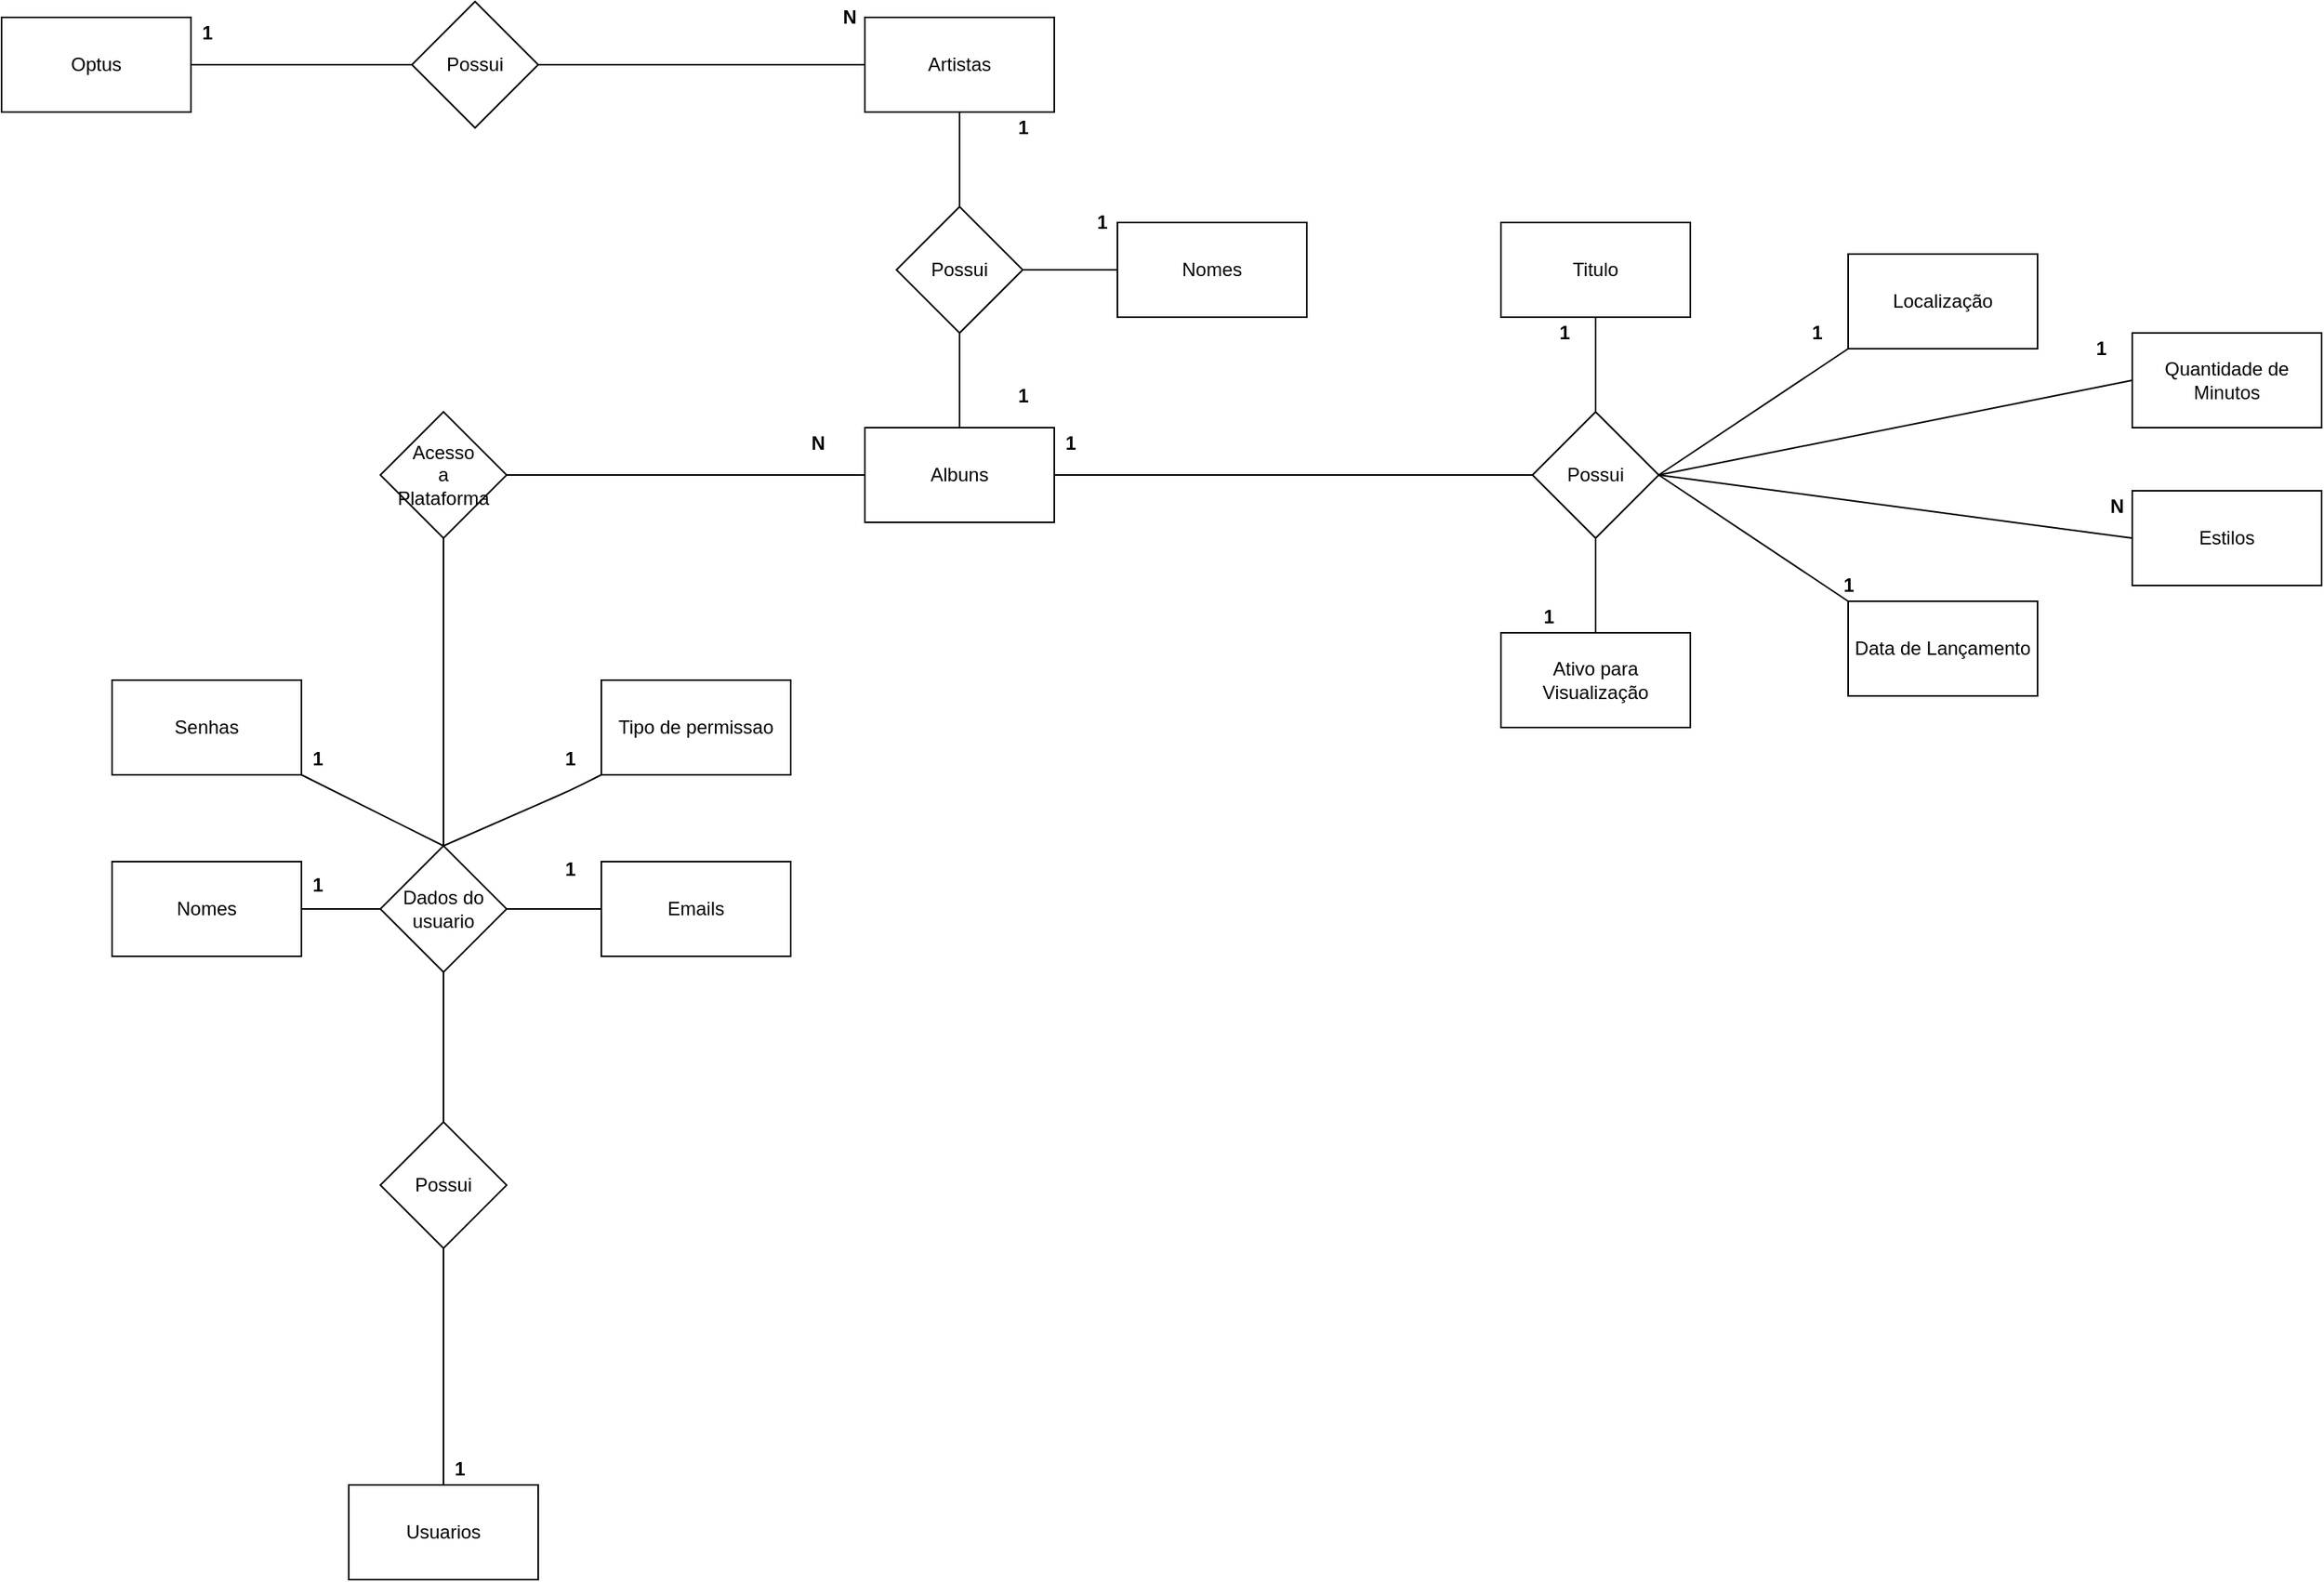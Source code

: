 <mxfile version="14.1.8" type="device"><diagram id="E32G2H14VfDhBkVN3JHe" name="Page-1"><mxGraphModel dx="846" dy="534" grid="1" gridSize="10" guides="1" tooltips="1" connect="1" arrows="1" fold="1" page="1" pageScale="1" pageWidth="827" pageHeight="1169" math="0" shadow="0"><root><mxCell id="0"/><mxCell id="1" parent="0"/><mxCell id="7WguA54hoAklqg1UvxFn-1" value="Optus" style="rounded=0;whiteSpace=wrap;html=1;" parent="1" vertex="1"><mxGeometry y="60" width="120" height="60" as="geometry"/></mxCell><mxCell id="7WguA54hoAklqg1UvxFn-2" value="Artistas" style="rounded=0;whiteSpace=wrap;html=1;" parent="1" vertex="1"><mxGeometry x="547" y="60" width="120" height="60" as="geometry"/></mxCell><mxCell id="7WguA54hoAklqg1UvxFn-9" value="" style="edgeStyle=orthogonalEdgeStyle;rounded=0;orthogonalLoop=1;jettySize=auto;html=1;endArrow=none;endFill=0;" parent="1" source="7WguA54hoAklqg1UvxFn-3" target="7WguA54hoAklqg1UvxFn-1" edge="1"><mxGeometry relative="1" as="geometry"/></mxCell><mxCell id="7WguA54hoAklqg1UvxFn-7" value="" style="edgeStyle=orthogonalEdgeStyle;rounded=0;orthogonalLoop=1;jettySize=auto;html=1;endArrow=none;endFill=0;" parent="1" source="7WguA54hoAklqg1UvxFn-4" target="7WguA54hoAklqg1UvxFn-2" edge="1"><mxGeometry relative="1" as="geometry"/></mxCell><mxCell id="7WguA54hoAklqg1UvxFn-35" value="" style="edgeStyle=orthogonalEdgeStyle;rounded=0;orthogonalLoop=1;jettySize=auto;html=1;endArrow=none;endFill=0;" parent="1" source="7WguA54hoAklqg1UvxFn-4" target="7WguA54hoAklqg1UvxFn-34" edge="1"><mxGeometry relative="1" as="geometry"/></mxCell><mxCell id="7WguA54hoAklqg1UvxFn-4" value="Possui" style="rhombus;whiteSpace=wrap;html=1;" parent="1" vertex="1"><mxGeometry x="567" y="180" width="80" height="80" as="geometry"/></mxCell><mxCell id="7WguA54hoAklqg1UvxFn-6" value="" style="edgeStyle=orthogonalEdgeStyle;rounded=0;orthogonalLoop=1;jettySize=auto;html=1;endArrow=none;endFill=0;" parent="1" source="7WguA54hoAklqg1UvxFn-5" target="7WguA54hoAklqg1UvxFn-4" edge="1"><mxGeometry relative="1" as="geometry"/></mxCell><mxCell id="7WguA54hoAklqg1UvxFn-5" value="Albuns" style="whiteSpace=wrap;html=1;" parent="1" vertex="1"><mxGeometry x="547" y="320" width="120" height="60" as="geometry"/></mxCell><mxCell id="7WguA54hoAklqg1UvxFn-11" value="Estilos" style="whiteSpace=wrap;html=1;" parent="1" vertex="1"><mxGeometry x="1350" y="360" width="120" height="60" as="geometry"/></mxCell><mxCell id="7WguA54hoAklqg1UvxFn-12" value="Usuarios" style="whiteSpace=wrap;html=1;" parent="1" vertex="1"><mxGeometry x="220" y="990" width="120" height="60" as="geometry"/></mxCell><mxCell id="7WguA54hoAklqg1UvxFn-13" value="Possui" style="rhombus;whiteSpace=wrap;html=1;" parent="1" vertex="1"><mxGeometry x="240" y="760" width="80" height="80" as="geometry"/></mxCell><mxCell id="7WguA54hoAklqg1UvxFn-14" value="Nomes" style="whiteSpace=wrap;html=1;" parent="1" vertex="1"><mxGeometry x="70" y="595" width="120" height="60" as="geometry"/></mxCell><mxCell id="7WguA54hoAklqg1UvxFn-15" value="Emails" style="whiteSpace=wrap;html=1;" parent="1" vertex="1"><mxGeometry x="380" y="595" width="120" height="60" as="geometry"/></mxCell><mxCell id="7WguA54hoAklqg1UvxFn-16" value="Senhas" style="whiteSpace=wrap;html=1;" parent="1" vertex="1"><mxGeometry x="70" y="480" width="120" height="60" as="geometry"/></mxCell><mxCell id="7WguA54hoAklqg1UvxFn-31" value="" style="edgeStyle=orthogonalEdgeStyle;rounded=0;orthogonalLoop=1;jettySize=auto;html=1;endArrow=none;endFill=0;" parent="1" source="7WguA54hoAklqg1UvxFn-17" target="7WguA54hoAklqg1UvxFn-25" edge="1"><mxGeometry relative="1" as="geometry"/></mxCell><mxCell id="7WguA54hoAklqg1UvxFn-17" value="Acesso&lt;br&gt;a&lt;br&gt;Plataforma" style="rhombus;whiteSpace=wrap;html=1;" parent="1" vertex="1"><mxGeometry x="240" y="310" width="80" height="80" as="geometry"/></mxCell><mxCell id="7WguA54hoAklqg1UvxFn-3" value="Possui" style="rhombus;whiteSpace=wrap;html=1;" parent="1" vertex="1"><mxGeometry x="260" y="50" width="80" height="80" as="geometry"/></mxCell><mxCell id="7WguA54hoAklqg1UvxFn-18" value="" style="edgeStyle=orthogonalEdgeStyle;rounded=0;orthogonalLoop=1;jettySize=auto;html=1;exitX=0;exitY=0.5;exitDx=0;exitDy=0;endArrow=none;endFill=0;" parent="1" source="7WguA54hoAklqg1UvxFn-2" target="7WguA54hoAklqg1UvxFn-3" edge="1"><mxGeometry relative="1" as="geometry"><mxPoint x="490" y="80" as="sourcePoint"/><mxPoint x="296" y="80" as="targetPoint"/></mxGeometry></mxCell><mxCell id="7WguA54hoAklqg1UvxFn-19" value="Tipo de permissao" style="whiteSpace=wrap;html=1;" parent="1" vertex="1"><mxGeometry x="380" y="480" width="120" height="60" as="geometry"/></mxCell><mxCell id="7WguA54hoAklqg1UvxFn-25" value="Dados do usuario" style="rhombus;whiteSpace=wrap;html=1;" parent="1" vertex="1"><mxGeometry x="240" y="585" width="80" height="80" as="geometry"/></mxCell><mxCell id="7WguA54hoAklqg1UvxFn-34" value="Nomes" style="whiteSpace=wrap;html=1;" parent="1" vertex="1"><mxGeometry x="707" y="190" width="120" height="60" as="geometry"/></mxCell><mxCell id="7WguA54hoAklqg1UvxFn-36" value="&lt;b&gt;1&lt;/b&gt;" style="text;html=1;align=center;verticalAlign=middle;resizable=0;points=[];autosize=1;" parent="1" vertex="1"><mxGeometry x="120" y="60" width="20" height="20" as="geometry"/></mxCell><mxCell id="7WguA54hoAklqg1UvxFn-37" value="&lt;b&gt;N&lt;/b&gt;" style="text;html=1;align=center;verticalAlign=middle;resizable=0;points=[];autosize=1;" parent="1" vertex="1"><mxGeometry x="527" y="50" width="20" height="20" as="geometry"/></mxCell><mxCell id="7WguA54hoAklqg1UvxFn-38" value="&lt;b&gt;1&lt;/b&gt;" style="text;html=1;align=center;verticalAlign=middle;resizable=0;points=[];autosize=1;" parent="1" vertex="1"><mxGeometry x="637" y="120" width="20" height="20" as="geometry"/></mxCell><mxCell id="7WguA54hoAklqg1UvxFn-39" value="&lt;b&gt;1&lt;/b&gt;" style="text;html=1;align=center;verticalAlign=middle;resizable=0;points=[];autosize=1;" parent="1" vertex="1"><mxGeometry x="687" y="180" width="20" height="20" as="geometry"/></mxCell><mxCell id="7WguA54hoAklqg1UvxFn-40" value="&lt;b&gt;1&lt;/b&gt;" style="text;html=1;align=center;verticalAlign=middle;resizable=0;points=[];autosize=1;" parent="1" vertex="1"><mxGeometry x="637" y="290" width="20" height="20" as="geometry"/></mxCell><mxCell id="7WguA54hoAklqg1UvxFn-41" value="&lt;b&gt;1&lt;/b&gt;" style="text;html=1;align=center;verticalAlign=middle;resizable=0;points=[];autosize=1;" parent="1" vertex="1"><mxGeometry x="667" y="320" width="20" height="20" as="geometry"/></mxCell><mxCell id="7WguA54hoAklqg1UvxFn-42" value="&lt;b&gt;N&lt;/b&gt;" style="text;html=1;align=center;verticalAlign=middle;resizable=0;points=[];autosize=1;" parent="1" vertex="1"><mxGeometry x="1330" y="360" width="20" height="20" as="geometry"/></mxCell><mxCell id="7WguA54hoAklqg1UvxFn-43" value="Possui" style="rhombus;whiteSpace=wrap;html=1;" parent="1" vertex="1"><mxGeometry x="970" y="310" width="80" height="80" as="geometry"/></mxCell><mxCell id="7WguA54hoAklqg1UvxFn-44" value="" style="endArrow=none;html=1;exitX=1;exitY=0.5;exitDx=0;exitDy=0;entryX=0;entryY=0.5;entryDx=0;entryDy=0;endFill=0;" parent="1" source="7WguA54hoAklqg1UvxFn-5" target="7WguA54hoAklqg1UvxFn-43" edge="1"><mxGeometry width="50" height="50" relative="1" as="geometry"><mxPoint x="750" y="420" as="sourcePoint"/><mxPoint x="800" y="370" as="targetPoint"/></mxGeometry></mxCell><mxCell id="7WguA54hoAklqg1UvxFn-51" value="" style="edgeStyle=orthogonalEdgeStyle;rounded=0;orthogonalLoop=1;jettySize=auto;html=1;endArrow=none;endFill=0;" parent="1" source="7WguA54hoAklqg1UvxFn-45" target="7WguA54hoAklqg1UvxFn-43" edge="1"><mxGeometry relative="1" as="geometry"/></mxCell><mxCell id="7WguA54hoAklqg1UvxFn-45" value="Titulo" style="whiteSpace=wrap;html=1;" parent="1" vertex="1"><mxGeometry x="950" y="190" width="120" height="60" as="geometry"/></mxCell><mxCell id="7WguA54hoAklqg1UvxFn-46" value="Data de Lançamento" style="whiteSpace=wrap;html=1;" parent="1" vertex="1"><mxGeometry x="1170" y="430" width="120" height="60" as="geometry"/></mxCell><mxCell id="7WguA54hoAklqg1UvxFn-47" value="Localização" style="whiteSpace=wrap;html=1;" parent="1" vertex="1"><mxGeometry x="1170" y="210" width="120" height="60" as="geometry"/></mxCell><mxCell id="7WguA54hoAklqg1UvxFn-48" value="Quantidade de Minutos" style="whiteSpace=wrap;html=1;" parent="1" vertex="1"><mxGeometry x="1350" y="260" width="120" height="60" as="geometry"/></mxCell><mxCell id="7WguA54hoAklqg1UvxFn-50" value="" style="edgeStyle=orthogonalEdgeStyle;rounded=0;orthogonalLoop=1;jettySize=auto;html=1;endArrow=none;endFill=0;" parent="1" source="7WguA54hoAklqg1UvxFn-49" target="7WguA54hoAklqg1UvxFn-43" edge="1"><mxGeometry relative="1" as="geometry"/></mxCell><mxCell id="7WguA54hoAklqg1UvxFn-49" value="Ativo para Visualização" style="whiteSpace=wrap;html=1;" parent="1" vertex="1"><mxGeometry x="950" y="450" width="120" height="60" as="geometry"/></mxCell><mxCell id="7WguA54hoAklqg1UvxFn-52" value="" style="endArrow=none;html=1;exitX=1;exitY=0.5;exitDx=0;exitDy=0;entryX=0;entryY=0.5;entryDx=0;entryDy=0;endFill=0;" parent="1" source="7WguA54hoAklqg1UvxFn-43" target="7WguA54hoAklqg1UvxFn-48" edge="1"><mxGeometry width="50" height="50" relative="1" as="geometry"><mxPoint x="960" y="300" as="sourcePoint"/><mxPoint x="1010" y="250" as="targetPoint"/></mxGeometry></mxCell><mxCell id="7WguA54hoAklqg1UvxFn-53" value="" style="endArrow=none;html=1;entryX=0;entryY=1;entryDx=0;entryDy=0;exitX=1;exitY=0.5;exitDx=0;exitDy=0;endFill=0;" parent="1" source="7WguA54hoAklqg1UvxFn-43" target="7WguA54hoAklqg1UvxFn-47" edge="1"><mxGeometry width="50" height="50" relative="1" as="geometry"><mxPoint x="1060" y="340" as="sourcePoint"/><mxPoint x="1010" y="250" as="targetPoint"/></mxGeometry></mxCell><mxCell id="7WguA54hoAklqg1UvxFn-54" value="" style="endArrow=none;html=1;exitX=1;exitY=0.5;exitDx=0;exitDy=0;entryX=0;entryY=0;entryDx=0;entryDy=0;endFill=0;" parent="1" source="7WguA54hoAklqg1UvxFn-43" target="7WguA54hoAklqg1UvxFn-46" edge="1"><mxGeometry width="50" height="50" relative="1" as="geometry"><mxPoint x="960" y="300" as="sourcePoint"/><mxPoint x="1010" y="250" as="targetPoint"/></mxGeometry></mxCell><mxCell id="7WguA54hoAklqg1UvxFn-55" value="" style="endArrow=none;html=1;exitX=1;exitY=0.5;exitDx=0;exitDy=0;entryX=0;entryY=0.5;entryDx=0;entryDy=0;endFill=0;" parent="1" source="7WguA54hoAklqg1UvxFn-17" target="7WguA54hoAklqg1UvxFn-5" edge="1"><mxGeometry width="50" height="50" relative="1" as="geometry"><mxPoint x="460" y="470" as="sourcePoint"/><mxPoint x="510" y="420" as="targetPoint"/></mxGeometry></mxCell><mxCell id="7WguA54hoAklqg1UvxFn-56" value="" style="endArrow=none;html=1;exitX=0.5;exitY=0;exitDx=0;exitDy=0;entryX=0.5;entryY=1;entryDx=0;entryDy=0;endFill=0;" parent="1" source="7WguA54hoAklqg1UvxFn-13" target="7WguA54hoAklqg1UvxFn-25" edge="1"><mxGeometry width="50" height="50" relative="1" as="geometry"><mxPoint x="460" y="670" as="sourcePoint"/><mxPoint x="510" y="620" as="targetPoint"/></mxGeometry></mxCell><mxCell id="7WguA54hoAklqg1UvxFn-57" value="" style="endArrow=none;html=1;exitX=0.5;exitY=0;exitDx=0;exitDy=0;entryX=0.5;entryY=1;entryDx=0;entryDy=0;endFill=0;" parent="1" source="7WguA54hoAklqg1UvxFn-12" target="7WguA54hoAklqg1UvxFn-13" edge="1"><mxGeometry width="50" height="50" relative="1" as="geometry"><mxPoint x="260" y="940" as="sourcePoint"/><mxPoint x="310" y="890" as="targetPoint"/></mxGeometry></mxCell><mxCell id="7WguA54hoAklqg1UvxFn-58" value="" style="endArrow=none;html=1;exitX=1;exitY=0.5;exitDx=0;exitDy=0;entryX=0;entryY=0.5;entryDx=0;entryDy=0;endFill=0;" parent="1" source="7WguA54hoAklqg1UvxFn-25" target="7WguA54hoAklqg1UvxFn-15" edge="1"><mxGeometry width="50" height="50" relative="1" as="geometry"><mxPoint x="460" y="670" as="sourcePoint"/><mxPoint x="510" y="620" as="targetPoint"/></mxGeometry></mxCell><mxCell id="7WguA54hoAklqg1UvxFn-59" value="" style="endArrow=none;html=1;exitX=0;exitY=0.5;exitDx=0;exitDy=0;entryX=1;entryY=0.5;entryDx=0;entryDy=0;endFill=0;" parent="1" source="7WguA54hoAklqg1UvxFn-25" target="7WguA54hoAklqg1UvxFn-14" edge="1"><mxGeometry width="50" height="50" relative="1" as="geometry"><mxPoint x="460" y="670" as="sourcePoint"/><mxPoint x="510" y="620" as="targetPoint"/></mxGeometry></mxCell><mxCell id="7WguA54hoAklqg1UvxFn-60" value="" style="endArrow=none;html=1;entryX=1;entryY=1;entryDx=0;entryDy=0;exitX=0.5;exitY=0;exitDx=0;exitDy=0;endFill=0;" parent="1" source="7WguA54hoAklqg1UvxFn-25" target="7WguA54hoAklqg1UvxFn-16" edge="1"><mxGeometry width="50" height="50" relative="1" as="geometry"><mxPoint x="290" y="580" as="sourcePoint"/><mxPoint x="510" y="620" as="targetPoint"/></mxGeometry></mxCell><mxCell id="7WguA54hoAklqg1UvxFn-61" value="" style="endArrow=none;html=1;exitX=0.5;exitY=0;exitDx=0;exitDy=0;entryX=0;entryY=1;entryDx=0;entryDy=0;endFill=0;" parent="1" source="7WguA54hoAklqg1UvxFn-25" target="7WguA54hoAklqg1UvxFn-19" edge="1"><mxGeometry width="50" height="50" relative="1" as="geometry"><mxPoint x="460" y="670" as="sourcePoint"/><mxPoint x="510" y="620" as="targetPoint"/><Array as="points"><mxPoint x="360" y="550"/></Array></mxGeometry></mxCell><mxCell id="7WguA54hoAklqg1UvxFn-64" value="" style="endArrow=none;html=1;entryX=0;entryY=0.5;entryDx=0;entryDy=0;endFill=0;" parent="1" target="7WguA54hoAklqg1UvxFn-11" edge="1"><mxGeometry relative="1" as="geometry"><mxPoint x="1050" y="350" as="sourcePoint"/><mxPoint x="1440" y="340" as="targetPoint"/></mxGeometry></mxCell><mxCell id="7WguA54hoAklqg1UvxFn-67" value="&lt;b&gt;1&lt;/b&gt;" style="text;html=1;align=center;verticalAlign=middle;resizable=0;points=[];autosize=1;" parent="1" vertex="1"><mxGeometry x="190" y="520" width="20" height="20" as="geometry"/></mxCell><mxCell id="7WguA54hoAklqg1UvxFn-68" value="&lt;b&gt;1&lt;/b&gt;" style="text;html=1;align=center;verticalAlign=middle;resizable=0;points=[];autosize=1;" parent="1" vertex="1"><mxGeometry x="350" y="520" width="20" height="20" as="geometry"/></mxCell><mxCell id="7WguA54hoAklqg1UvxFn-69" value="&lt;b&gt;1&lt;/b&gt;" style="text;html=1;align=center;verticalAlign=middle;resizable=0;points=[];autosize=1;" parent="1" vertex="1"><mxGeometry x="350" y="590" width="20" height="20" as="geometry"/></mxCell><mxCell id="7WguA54hoAklqg1UvxFn-70" value="&lt;b&gt;1&lt;/b&gt;" style="text;html=1;align=center;verticalAlign=middle;resizable=0;points=[];autosize=1;" parent="1" vertex="1"><mxGeometry x="190" y="600" width="20" height="20" as="geometry"/></mxCell><mxCell id="7WguA54hoAklqg1UvxFn-71" value="&lt;b&gt;1&lt;/b&gt;" style="text;html=1;align=center;verticalAlign=middle;resizable=0;points=[];autosize=1;" parent="1" vertex="1"><mxGeometry x="280" y="970" width="20" height="20" as="geometry"/></mxCell><mxCell id="7WguA54hoAklqg1UvxFn-72" value="&lt;b&gt;N&lt;/b&gt;" style="text;html=1;align=center;verticalAlign=middle;resizable=0;points=[];autosize=1;" parent="1" vertex="1"><mxGeometry x="507" y="320" width="20" height="20" as="geometry"/></mxCell><mxCell id="7WguA54hoAklqg1UvxFn-73" value="&lt;b&gt;1&lt;/b&gt;" style="text;html=1;align=center;verticalAlign=middle;resizable=0;points=[];autosize=1;" parent="1" vertex="1"><mxGeometry x="980" y="250" width="20" height="20" as="geometry"/></mxCell><mxCell id="7WguA54hoAklqg1UvxFn-74" value="&lt;b&gt;1&lt;/b&gt;" style="text;html=1;align=center;verticalAlign=middle;resizable=0;points=[];autosize=1;" parent="1" vertex="1"><mxGeometry x="1140" y="250" width="20" height="20" as="geometry"/></mxCell><mxCell id="7WguA54hoAklqg1UvxFn-75" value="&lt;b&gt;1&lt;/b&gt;" style="text;html=1;align=center;verticalAlign=middle;resizable=0;points=[];autosize=1;" parent="1" vertex="1"><mxGeometry x="1320" y="260" width="20" height="20" as="geometry"/></mxCell><mxCell id="7WguA54hoAklqg1UvxFn-76" value="&lt;b&gt;1&lt;/b&gt;" style="text;html=1;align=center;verticalAlign=middle;resizable=0;points=[];autosize=1;" parent="1" vertex="1"><mxGeometry x="1160" y="410" width="20" height="20" as="geometry"/></mxCell><mxCell id="7WguA54hoAklqg1UvxFn-77" value="&lt;b&gt;1&lt;/b&gt;" style="text;html=1;align=center;verticalAlign=middle;resizable=0;points=[];autosize=1;" parent="1" vertex="1"><mxGeometry x="970" y="430" width="20" height="20" as="geometry"/></mxCell></root></mxGraphModel></diagram></mxfile>